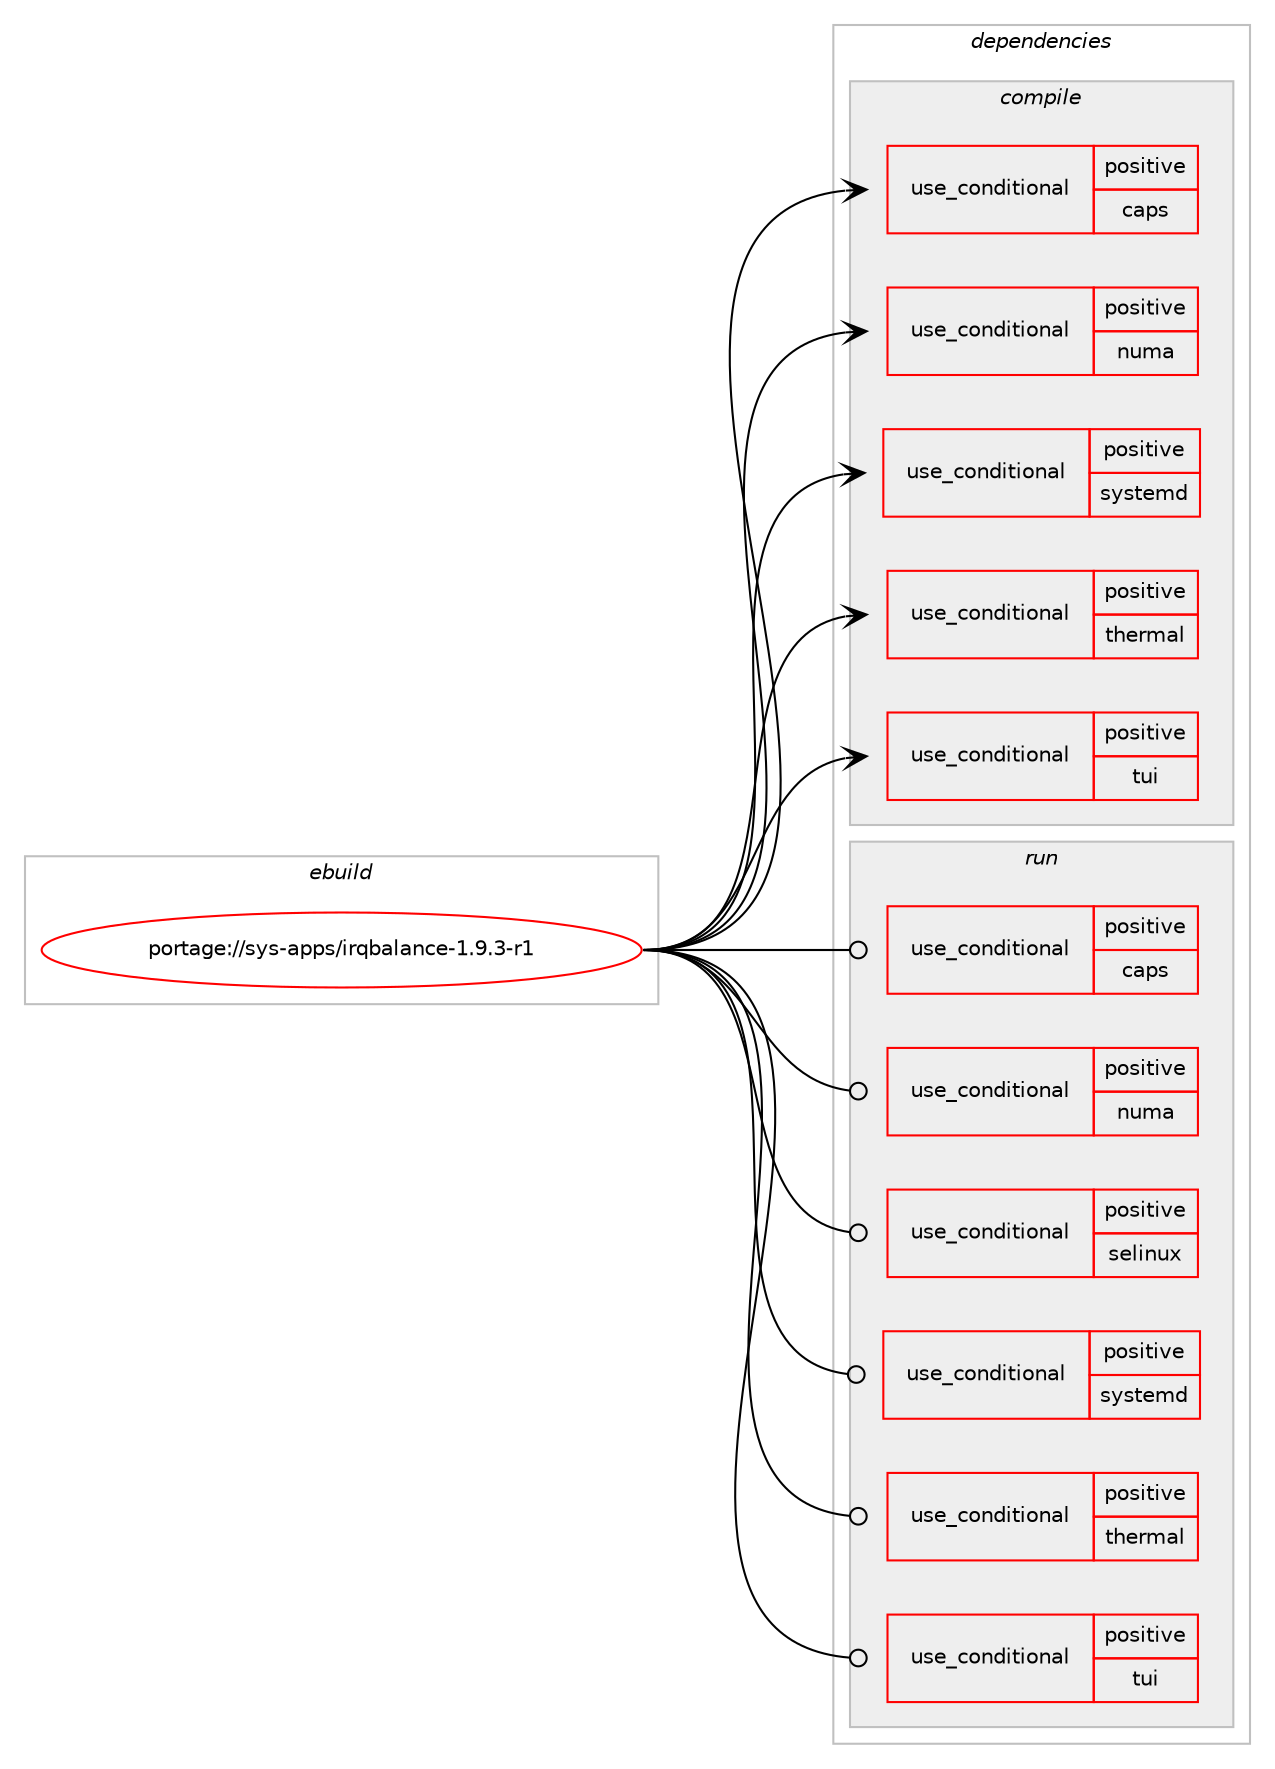 digraph prolog {

# *************
# Graph options
# *************

newrank=true;
concentrate=true;
compound=true;
graph [rankdir=LR,fontname=Helvetica,fontsize=10,ranksep=1.5];#, ranksep=2.5, nodesep=0.2];
edge  [arrowhead=vee];
node  [fontname=Helvetica,fontsize=10];

# **********
# The ebuild
# **********

subgraph cluster_leftcol {
color=gray;
rank=same;
label=<<i>ebuild</i>>;
id [label="portage://sys-apps/irqbalance-1.9.3-r1", color=red, width=4, href="../sys-apps/irqbalance-1.9.3-r1.svg"];
}

# ****************
# The dependencies
# ****************

subgraph cluster_midcol {
color=gray;
label=<<i>dependencies</i>>;
subgraph cluster_compile {
fillcolor="#eeeeee";
style=filled;
label=<<i>compile</i>>;
subgraph cond108625 {
dependency211179 [label=<<TABLE BORDER="0" CELLBORDER="1" CELLSPACING="0" CELLPADDING="4"><TR><TD ROWSPAN="3" CELLPADDING="10">use_conditional</TD></TR><TR><TD>positive</TD></TR><TR><TD>caps</TD></TR></TABLE>>, shape=none, color=red];
# *** BEGIN UNKNOWN DEPENDENCY TYPE (TODO) ***
# dependency211179 -> package_dependency(portage://sys-apps/irqbalance-1.9.3-r1,install,no,sys-libs,libcap-ng,none,[,,],[],[])
# *** END UNKNOWN DEPENDENCY TYPE (TODO) ***

}
id:e -> dependency211179:w [weight=20,style="solid",arrowhead="vee"];
subgraph cond108626 {
dependency211180 [label=<<TABLE BORDER="0" CELLBORDER="1" CELLSPACING="0" CELLPADDING="4"><TR><TD ROWSPAN="3" CELLPADDING="10">use_conditional</TD></TR><TR><TD>positive</TD></TR><TR><TD>numa</TD></TR></TABLE>>, shape=none, color=red];
# *** BEGIN UNKNOWN DEPENDENCY TYPE (TODO) ***
# dependency211180 -> package_dependency(portage://sys-apps/irqbalance-1.9.3-r1,install,no,sys-process,numactl,none,[,,],[],[])
# *** END UNKNOWN DEPENDENCY TYPE (TODO) ***

}
id:e -> dependency211180:w [weight=20,style="solid",arrowhead="vee"];
subgraph cond108627 {
dependency211181 [label=<<TABLE BORDER="0" CELLBORDER="1" CELLSPACING="0" CELLPADDING="4"><TR><TD ROWSPAN="3" CELLPADDING="10">use_conditional</TD></TR><TR><TD>positive</TD></TR><TR><TD>systemd</TD></TR></TABLE>>, shape=none, color=red];
# *** BEGIN UNKNOWN DEPENDENCY TYPE (TODO) ***
# dependency211181 -> package_dependency(portage://sys-apps/irqbalance-1.9.3-r1,install,no,sys-apps,systemd,none,[,,],any_same_slot,[])
# *** END UNKNOWN DEPENDENCY TYPE (TODO) ***

}
id:e -> dependency211181:w [weight=20,style="solid",arrowhead="vee"];
subgraph cond108628 {
dependency211182 [label=<<TABLE BORDER="0" CELLBORDER="1" CELLSPACING="0" CELLPADDING="4"><TR><TD ROWSPAN="3" CELLPADDING="10">use_conditional</TD></TR><TR><TD>positive</TD></TR><TR><TD>thermal</TD></TR></TABLE>>, shape=none, color=red];
# *** BEGIN UNKNOWN DEPENDENCY TYPE (TODO) ***
# dependency211182 -> package_dependency(portage://sys-apps/irqbalance-1.9.3-r1,install,no,dev-libs,libnl,none,[,,],[slot(3)],[])
# *** END UNKNOWN DEPENDENCY TYPE (TODO) ***

}
id:e -> dependency211182:w [weight=20,style="solid",arrowhead="vee"];
subgraph cond108629 {
dependency211183 [label=<<TABLE BORDER="0" CELLBORDER="1" CELLSPACING="0" CELLPADDING="4"><TR><TD ROWSPAN="3" CELLPADDING="10">use_conditional</TD></TR><TR><TD>positive</TD></TR><TR><TD>tui</TD></TR></TABLE>>, shape=none, color=red];
# *** BEGIN UNKNOWN DEPENDENCY TYPE (TODO) ***
# dependency211183 -> package_dependency(portage://sys-apps/irqbalance-1.9.3-r1,install,no,sys-libs,ncurses,none,[,,],any_same_slot,[use(enable(unicode),positive)])
# *** END UNKNOWN DEPENDENCY TYPE (TODO) ***

}
id:e -> dependency211183:w [weight=20,style="solid",arrowhead="vee"];
# *** BEGIN UNKNOWN DEPENDENCY TYPE (TODO) ***
# id -> package_dependency(portage://sys-apps/irqbalance-1.9.3-r1,install,no,dev-libs,glib,none,[,,],[slot(2)],[])
# *** END UNKNOWN DEPENDENCY TYPE (TODO) ***

}
subgraph cluster_compileandrun {
fillcolor="#eeeeee";
style=filled;
label=<<i>compile and run</i>>;
}
subgraph cluster_run {
fillcolor="#eeeeee";
style=filled;
label=<<i>run</i>>;
subgraph cond108630 {
dependency211184 [label=<<TABLE BORDER="0" CELLBORDER="1" CELLSPACING="0" CELLPADDING="4"><TR><TD ROWSPAN="3" CELLPADDING="10">use_conditional</TD></TR><TR><TD>positive</TD></TR><TR><TD>caps</TD></TR></TABLE>>, shape=none, color=red];
# *** BEGIN UNKNOWN DEPENDENCY TYPE (TODO) ***
# dependency211184 -> package_dependency(portage://sys-apps/irqbalance-1.9.3-r1,run,no,sys-libs,libcap-ng,none,[,,],[],[])
# *** END UNKNOWN DEPENDENCY TYPE (TODO) ***

}
id:e -> dependency211184:w [weight=20,style="solid",arrowhead="odot"];
subgraph cond108631 {
dependency211185 [label=<<TABLE BORDER="0" CELLBORDER="1" CELLSPACING="0" CELLPADDING="4"><TR><TD ROWSPAN="3" CELLPADDING="10">use_conditional</TD></TR><TR><TD>positive</TD></TR><TR><TD>numa</TD></TR></TABLE>>, shape=none, color=red];
# *** BEGIN UNKNOWN DEPENDENCY TYPE (TODO) ***
# dependency211185 -> package_dependency(portage://sys-apps/irqbalance-1.9.3-r1,run,no,sys-process,numactl,none,[,,],[],[])
# *** END UNKNOWN DEPENDENCY TYPE (TODO) ***

}
id:e -> dependency211185:w [weight=20,style="solid",arrowhead="odot"];
subgraph cond108632 {
dependency211186 [label=<<TABLE BORDER="0" CELLBORDER="1" CELLSPACING="0" CELLPADDING="4"><TR><TD ROWSPAN="3" CELLPADDING="10">use_conditional</TD></TR><TR><TD>positive</TD></TR><TR><TD>selinux</TD></TR></TABLE>>, shape=none, color=red];
# *** BEGIN UNKNOWN DEPENDENCY TYPE (TODO) ***
# dependency211186 -> package_dependency(portage://sys-apps/irqbalance-1.9.3-r1,run,no,sec-policy,selinux-irqbalance,none,[,,],[],[])
# *** END UNKNOWN DEPENDENCY TYPE (TODO) ***

}
id:e -> dependency211186:w [weight=20,style="solid",arrowhead="odot"];
subgraph cond108633 {
dependency211187 [label=<<TABLE BORDER="0" CELLBORDER="1" CELLSPACING="0" CELLPADDING="4"><TR><TD ROWSPAN="3" CELLPADDING="10">use_conditional</TD></TR><TR><TD>positive</TD></TR><TR><TD>systemd</TD></TR></TABLE>>, shape=none, color=red];
# *** BEGIN UNKNOWN DEPENDENCY TYPE (TODO) ***
# dependency211187 -> package_dependency(portage://sys-apps/irqbalance-1.9.3-r1,run,no,sys-apps,systemd,none,[,,],any_same_slot,[])
# *** END UNKNOWN DEPENDENCY TYPE (TODO) ***

}
id:e -> dependency211187:w [weight=20,style="solid",arrowhead="odot"];
subgraph cond108634 {
dependency211188 [label=<<TABLE BORDER="0" CELLBORDER="1" CELLSPACING="0" CELLPADDING="4"><TR><TD ROWSPAN="3" CELLPADDING="10">use_conditional</TD></TR><TR><TD>positive</TD></TR><TR><TD>thermal</TD></TR></TABLE>>, shape=none, color=red];
# *** BEGIN UNKNOWN DEPENDENCY TYPE (TODO) ***
# dependency211188 -> package_dependency(portage://sys-apps/irqbalance-1.9.3-r1,run,no,dev-libs,libnl,none,[,,],[slot(3)],[])
# *** END UNKNOWN DEPENDENCY TYPE (TODO) ***

}
id:e -> dependency211188:w [weight=20,style="solid",arrowhead="odot"];
subgraph cond108635 {
dependency211189 [label=<<TABLE BORDER="0" CELLBORDER="1" CELLSPACING="0" CELLPADDING="4"><TR><TD ROWSPAN="3" CELLPADDING="10">use_conditional</TD></TR><TR><TD>positive</TD></TR><TR><TD>tui</TD></TR></TABLE>>, shape=none, color=red];
# *** BEGIN UNKNOWN DEPENDENCY TYPE (TODO) ***
# dependency211189 -> package_dependency(portage://sys-apps/irqbalance-1.9.3-r1,run,no,sys-libs,ncurses,none,[,,],any_same_slot,[use(enable(unicode),positive)])
# *** END UNKNOWN DEPENDENCY TYPE (TODO) ***

}
id:e -> dependency211189:w [weight=20,style="solid",arrowhead="odot"];
# *** BEGIN UNKNOWN DEPENDENCY TYPE (TODO) ***
# id -> package_dependency(portage://sys-apps/irqbalance-1.9.3-r1,run,no,dev-libs,glib,none,[,,],[slot(2)],[])
# *** END UNKNOWN DEPENDENCY TYPE (TODO) ***

}
}

# **************
# The candidates
# **************

subgraph cluster_choices {
rank=same;
color=gray;
label=<<i>candidates</i>>;

}

}
